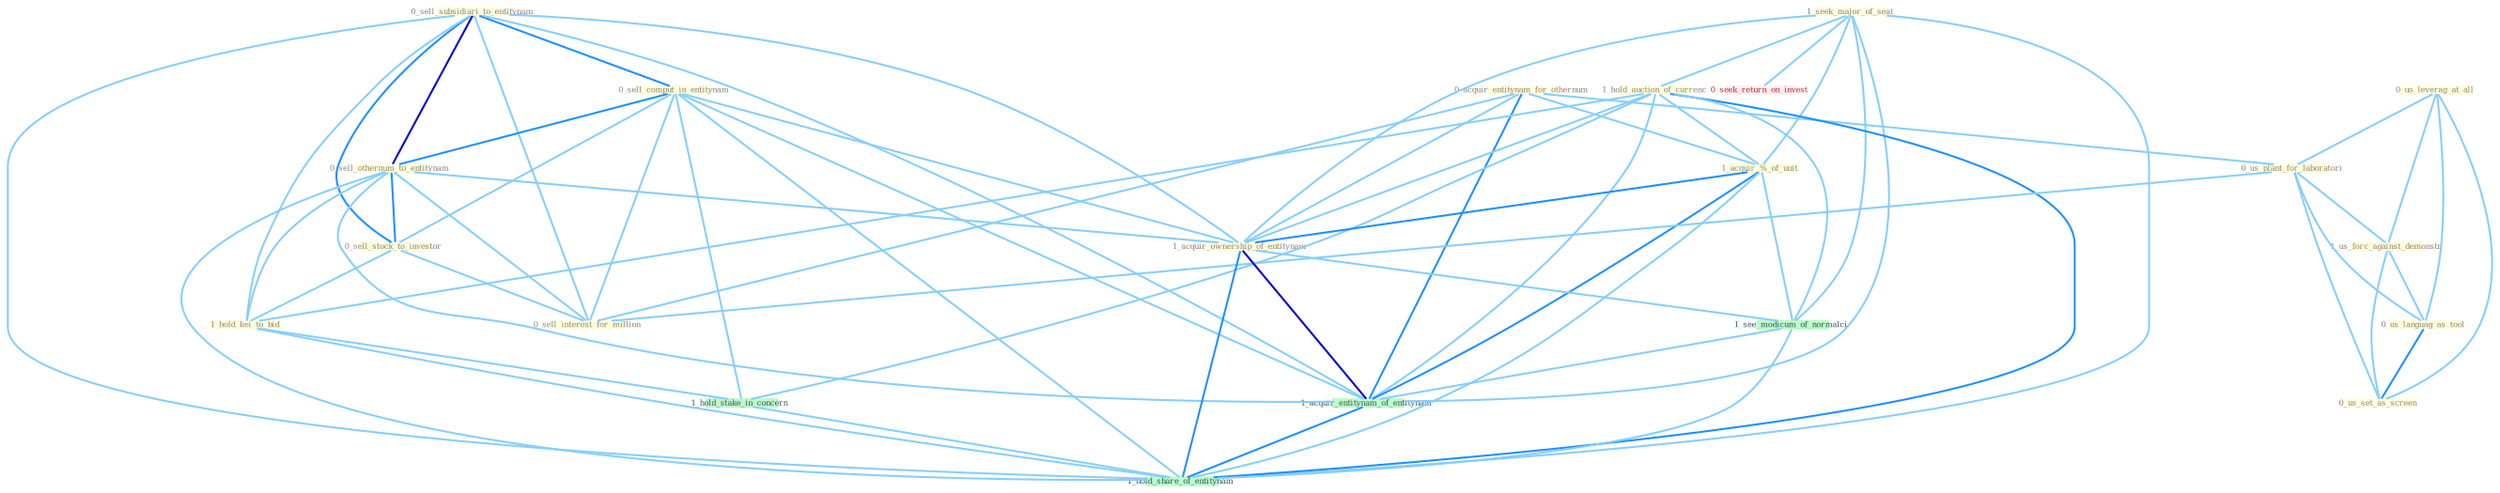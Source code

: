Graph G{ 
    node
    [shape=polygon,style=filled,width=.5,height=.06,color="#BDFCC9",fixedsize=true,fontsize=4,
    fontcolor="#2f4f4f"];
    {node
    [color="#ffffe0", fontcolor="#8b7d6b"] "0_acquir_entitynam_for_othernum " "0_sell_subsidiari_to_entitynam " "1_seek_major_of_seat " "0_sell_comput_in_entitynam " "1_hold_auction_of_currenc " "0_us_leverag_at_all " "0_sell_othernum_to_entitynam " "0_sell_stock_to_investor " "1_acquir_%_of_unit " "0_us_plant_for_laboratori " "1_acquir_ownership_of_entitynam " "1_hold_kei_to_bid " "0_sell_interest_for_million " "1_us_forc_against_demonstr " "0_us_languag_as_tool " "0_us_set_as_screen "}
{node [color="#fff0f5", fontcolor="#b22222"] "0_seek_return_on_invest "}
edge [color="#B0E2FF"];

	"0_acquir_entitynam_for_othernum " -- "1_acquir_%_of_unit " [w="1", color="#87cefa" ];
	"0_acquir_entitynam_for_othernum " -- "0_us_plant_for_laboratori " [w="1", color="#87cefa" ];
	"0_acquir_entitynam_for_othernum " -- "1_acquir_ownership_of_entitynam " [w="1", color="#87cefa" ];
	"0_acquir_entitynam_for_othernum " -- "0_sell_interest_for_million " [w="1", color="#87cefa" ];
	"0_acquir_entitynam_for_othernum " -- "1_acquir_entitynam_of_entitynam " [w="2", color="#1e90ff" , len=0.8];
	"0_sell_subsidiari_to_entitynam " -- "0_sell_comput_in_entitynam " [w="2", color="#1e90ff" , len=0.8];
	"0_sell_subsidiari_to_entitynam " -- "0_sell_othernum_to_entitynam " [w="3", color="#0000cd" , len=0.6];
	"0_sell_subsidiari_to_entitynam " -- "0_sell_stock_to_investor " [w="2", color="#1e90ff" , len=0.8];
	"0_sell_subsidiari_to_entitynam " -- "1_acquir_ownership_of_entitynam " [w="1", color="#87cefa" ];
	"0_sell_subsidiari_to_entitynam " -- "1_hold_kei_to_bid " [w="1", color="#87cefa" ];
	"0_sell_subsidiari_to_entitynam " -- "0_sell_interest_for_million " [w="1", color="#87cefa" ];
	"0_sell_subsidiari_to_entitynam " -- "1_acquir_entitynam_of_entitynam " [w="1", color="#87cefa" ];
	"0_sell_subsidiari_to_entitynam " -- "1_hold_share_of_entitynam " [w="1", color="#87cefa" ];
	"1_seek_major_of_seat " -- "1_hold_auction_of_currenc " [w="1", color="#87cefa" ];
	"1_seek_major_of_seat " -- "1_acquir_%_of_unit " [w="1", color="#87cefa" ];
	"1_seek_major_of_seat " -- "1_acquir_ownership_of_entitynam " [w="1", color="#87cefa" ];
	"1_seek_major_of_seat " -- "0_seek_return_on_invest " [w="1", color="#87cefa" ];
	"1_seek_major_of_seat " -- "1_see_modicum_of_normalci " [w="1", color="#87cefa" ];
	"1_seek_major_of_seat " -- "1_acquir_entitynam_of_entitynam " [w="1", color="#87cefa" ];
	"1_seek_major_of_seat " -- "1_hold_share_of_entitynam " [w="1", color="#87cefa" ];
	"0_sell_comput_in_entitynam " -- "0_sell_othernum_to_entitynam " [w="2", color="#1e90ff" , len=0.8];
	"0_sell_comput_in_entitynam " -- "0_sell_stock_to_investor " [w="1", color="#87cefa" ];
	"0_sell_comput_in_entitynam " -- "1_acquir_ownership_of_entitynam " [w="1", color="#87cefa" ];
	"0_sell_comput_in_entitynam " -- "0_sell_interest_for_million " [w="1", color="#87cefa" ];
	"0_sell_comput_in_entitynam " -- "1_hold_stake_in_concern " [w="1", color="#87cefa" ];
	"0_sell_comput_in_entitynam " -- "1_acquir_entitynam_of_entitynam " [w="1", color="#87cefa" ];
	"0_sell_comput_in_entitynam " -- "1_hold_share_of_entitynam " [w="1", color="#87cefa" ];
	"1_hold_auction_of_currenc " -- "1_acquir_%_of_unit " [w="1", color="#87cefa" ];
	"1_hold_auction_of_currenc " -- "1_acquir_ownership_of_entitynam " [w="1", color="#87cefa" ];
	"1_hold_auction_of_currenc " -- "1_hold_kei_to_bid " [w="1", color="#87cefa" ];
	"1_hold_auction_of_currenc " -- "1_hold_stake_in_concern " [w="1", color="#87cefa" ];
	"1_hold_auction_of_currenc " -- "1_see_modicum_of_normalci " [w="1", color="#87cefa" ];
	"1_hold_auction_of_currenc " -- "1_acquir_entitynam_of_entitynam " [w="1", color="#87cefa" ];
	"1_hold_auction_of_currenc " -- "1_hold_share_of_entitynam " [w="2", color="#1e90ff" , len=0.8];
	"0_us_leverag_at_all " -- "0_us_plant_for_laboratori " [w="1", color="#87cefa" ];
	"0_us_leverag_at_all " -- "1_us_forc_against_demonstr " [w="1", color="#87cefa" ];
	"0_us_leverag_at_all " -- "0_us_languag_as_tool " [w="1", color="#87cefa" ];
	"0_us_leverag_at_all " -- "0_us_set_as_screen " [w="1", color="#87cefa" ];
	"0_sell_othernum_to_entitynam " -- "0_sell_stock_to_investor " [w="2", color="#1e90ff" , len=0.8];
	"0_sell_othernum_to_entitynam " -- "1_acquir_ownership_of_entitynam " [w="1", color="#87cefa" ];
	"0_sell_othernum_to_entitynam " -- "1_hold_kei_to_bid " [w="1", color="#87cefa" ];
	"0_sell_othernum_to_entitynam " -- "0_sell_interest_for_million " [w="1", color="#87cefa" ];
	"0_sell_othernum_to_entitynam " -- "1_acquir_entitynam_of_entitynam " [w="1", color="#87cefa" ];
	"0_sell_othernum_to_entitynam " -- "1_hold_share_of_entitynam " [w="1", color="#87cefa" ];
	"0_sell_stock_to_investor " -- "1_hold_kei_to_bid " [w="1", color="#87cefa" ];
	"0_sell_stock_to_investor " -- "0_sell_interest_for_million " [w="1", color="#87cefa" ];
	"1_acquir_%_of_unit " -- "1_acquir_ownership_of_entitynam " [w="2", color="#1e90ff" , len=0.8];
	"1_acquir_%_of_unit " -- "1_see_modicum_of_normalci " [w="1", color="#87cefa" ];
	"1_acquir_%_of_unit " -- "1_acquir_entitynam_of_entitynam " [w="2", color="#1e90ff" , len=0.8];
	"1_acquir_%_of_unit " -- "1_hold_share_of_entitynam " [w="1", color="#87cefa" ];
	"0_us_plant_for_laboratori " -- "0_sell_interest_for_million " [w="1", color="#87cefa" ];
	"0_us_plant_for_laboratori " -- "1_us_forc_against_demonstr " [w="1", color="#87cefa" ];
	"0_us_plant_for_laboratori " -- "0_us_languag_as_tool " [w="1", color="#87cefa" ];
	"0_us_plant_for_laboratori " -- "0_us_set_as_screen " [w="1", color="#87cefa" ];
	"1_acquir_ownership_of_entitynam " -- "1_see_modicum_of_normalci " [w="1", color="#87cefa" ];
	"1_acquir_ownership_of_entitynam " -- "1_acquir_entitynam_of_entitynam " [w="3", color="#0000cd" , len=0.6];
	"1_acquir_ownership_of_entitynam " -- "1_hold_share_of_entitynam " [w="2", color="#1e90ff" , len=0.8];
	"1_hold_kei_to_bid " -- "1_hold_stake_in_concern " [w="1", color="#87cefa" ];
	"1_hold_kei_to_bid " -- "1_hold_share_of_entitynam " [w="1", color="#87cefa" ];
	"1_us_forc_against_demonstr " -- "0_us_languag_as_tool " [w="1", color="#87cefa" ];
	"1_us_forc_against_demonstr " -- "0_us_set_as_screen " [w="1", color="#87cefa" ];
	"0_us_languag_as_tool " -- "0_us_set_as_screen " [w="2", color="#1e90ff" , len=0.8];
	"1_hold_stake_in_concern " -- "1_hold_share_of_entitynam " [w="1", color="#87cefa" ];
	"1_see_modicum_of_normalci " -- "1_acquir_entitynam_of_entitynam " [w="1", color="#87cefa" ];
	"1_see_modicum_of_normalci " -- "1_hold_share_of_entitynam " [w="1", color="#87cefa" ];
	"1_acquir_entitynam_of_entitynam " -- "1_hold_share_of_entitynam " [w="2", color="#1e90ff" , len=0.8];
}